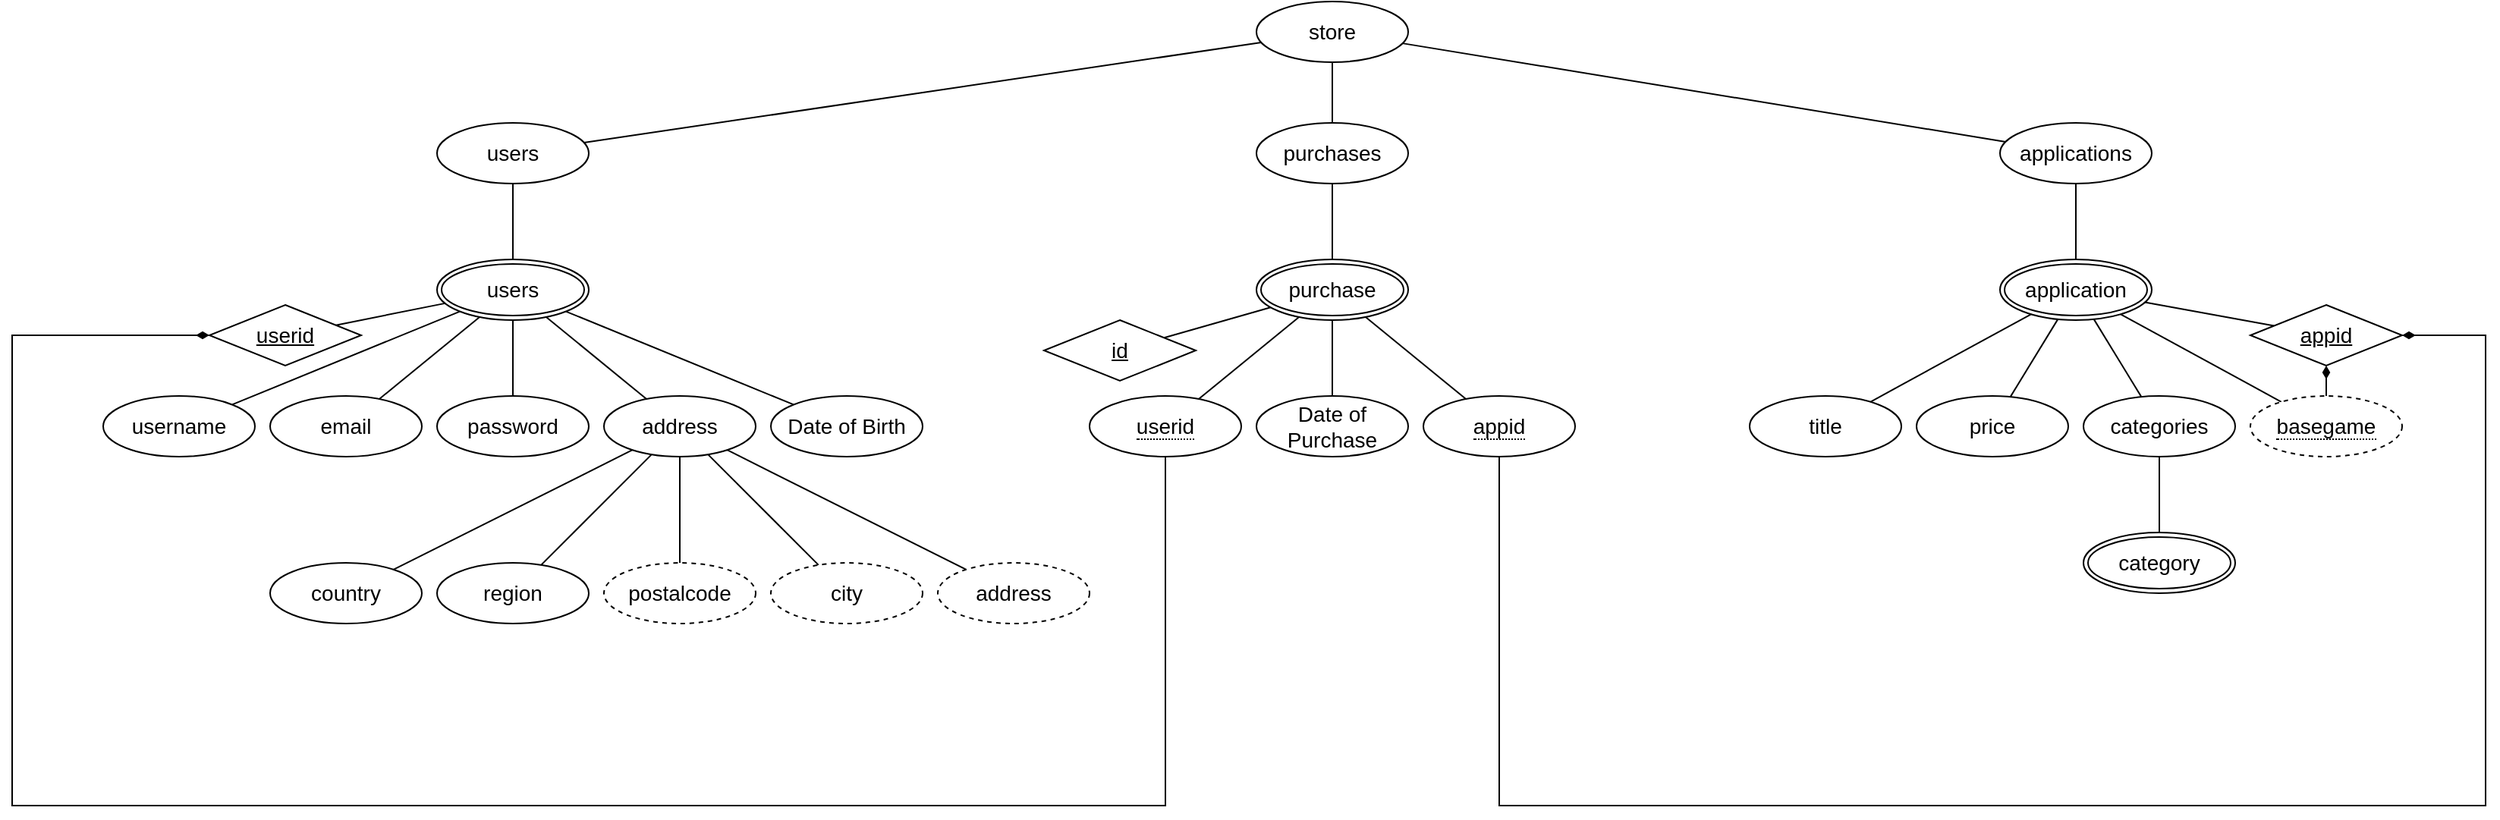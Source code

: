 <mxfile version="20.6.0" type="device"><diagram id="R2lEEEUBdFMjLlhIrx00" name="Page-1"><mxGraphModel dx="2272" dy="702" grid="1" gridSize="10" guides="1" tooltips="1" connect="1" arrows="1" fold="1" page="1" pageScale="1" pageWidth="850" pageHeight="1100" math="0" shadow="0" extFonts="Permanent Marker^https://fonts.googleapis.com/css?family=Permanent+Marker"><root><mxCell id="0"/><mxCell id="1" parent="0"/><mxCell id="Zv1W4tX3vCzEXgrTev0z-5" value="store" style="ellipse;whiteSpace=wrap;html=1;align=center;fontSize=14;" vertex="1" parent="1"><mxGeometry x="370" y="80" width="100" height="40" as="geometry"/></mxCell><mxCell id="Zv1W4tX3vCzEXgrTev0z-20" value="" style="edgeStyle=none;rounded=0;orthogonalLoop=1;jettySize=auto;html=1;fontSize=14;endArrow=none;endFill=0;" edge="1" parent="1" source="Zv1W4tX3vCzEXgrTev0z-6" target="Zv1W4tX3vCzEXgrTev0z-7"><mxGeometry relative="1" as="geometry"/></mxCell><mxCell id="Zv1W4tX3vCzEXgrTev0z-6" value="purchase" style="ellipse;shape=doubleEllipse;margin=3;whiteSpace=wrap;html=1;align=center;fontSize=14;" vertex="1" parent="1"><mxGeometry x="370" y="250" width="100" height="40" as="geometry"/></mxCell><mxCell id="Zv1W4tX3vCzEXgrTev0z-16" value="" style="rounded=0;orthogonalLoop=1;jettySize=auto;html=1;fontSize=14;endArrow=none;endFill=0;" edge="1" parent="1" source="Zv1W4tX3vCzEXgrTev0z-7" target="Zv1W4tX3vCzEXgrTev0z-5"><mxGeometry relative="1" as="geometry"/></mxCell><mxCell id="Zv1W4tX3vCzEXgrTev0z-7" value="purchases" style="ellipse;whiteSpace=wrap;html=1;align=center;fontSize=14;" vertex="1" parent="1"><mxGeometry x="370" y="160" width="100" height="40" as="geometry"/></mxCell><mxCell id="Zv1W4tX3vCzEXgrTev0z-17" value="" style="rounded=0;orthogonalLoop=1;jettySize=auto;html=1;fontSize=14;endArrow=none;endFill=0;" edge="1" parent="1" source="Zv1W4tX3vCzEXgrTev0z-8" target="Zv1W4tX3vCzEXgrTev0z-5"><mxGeometry relative="1" as="geometry"/></mxCell><mxCell id="Zv1W4tX3vCzEXgrTev0z-8" value="users" style="ellipse;whiteSpace=wrap;html=1;align=center;fontSize=14;" vertex="1" parent="1"><mxGeometry x="-170" y="160" width="100" height="40" as="geometry"/></mxCell><mxCell id="Zv1W4tX3vCzEXgrTev0z-18" value="" style="edgeStyle=none;rounded=0;orthogonalLoop=1;jettySize=auto;html=1;fontSize=14;endArrow=none;endFill=0;" edge="1" parent="1" source="Zv1W4tX3vCzEXgrTev0z-13" target="Zv1W4tX3vCzEXgrTev0z-5"><mxGeometry relative="1" as="geometry"/></mxCell><mxCell id="Zv1W4tX3vCzEXgrTev0z-13" value="applications" style="ellipse;whiteSpace=wrap;html=1;align=center;fontSize=14;" vertex="1" parent="1"><mxGeometry x="860" y="160" width="100" height="40" as="geometry"/></mxCell><mxCell id="Zv1W4tX3vCzEXgrTev0z-19" value="" style="edgeStyle=none;rounded=0;orthogonalLoop=1;jettySize=auto;html=1;fontSize=14;endArrow=none;endFill=0;" edge="1" parent="1" source="Zv1W4tX3vCzEXgrTev0z-14" target="Zv1W4tX3vCzEXgrTev0z-8"><mxGeometry relative="1" as="geometry"/></mxCell><mxCell id="Zv1W4tX3vCzEXgrTev0z-14" value="users" style="ellipse;shape=doubleEllipse;margin=3;whiteSpace=wrap;html=1;align=center;fontSize=14;" vertex="1" parent="1"><mxGeometry x="-170" y="250" width="100" height="40" as="geometry"/></mxCell><mxCell id="Zv1W4tX3vCzEXgrTev0z-21" value="" style="edgeStyle=none;rounded=0;orthogonalLoop=1;jettySize=auto;html=1;fontSize=14;endArrow=none;endFill=0;" edge="1" parent="1" source="Zv1W4tX3vCzEXgrTev0z-15" target="Zv1W4tX3vCzEXgrTev0z-13"><mxGeometry relative="1" as="geometry"/></mxCell><mxCell id="Zv1W4tX3vCzEXgrTev0z-15" value="application" style="ellipse;shape=doubleEllipse;margin=3;whiteSpace=wrap;html=1;align=center;fontSize=14;" vertex="1" parent="1"><mxGeometry x="860" y="250" width="100" height="40" as="geometry"/></mxCell><mxCell id="Zv1W4tX3vCzEXgrTev0z-32" style="edgeStyle=none;rounded=0;orthogonalLoop=1;jettySize=auto;html=1;fontSize=14;endArrow=none;endFill=0;" edge="1" parent="1" source="Zv1W4tX3vCzEXgrTev0z-22" target="Zv1W4tX3vCzEXgrTev0z-6"><mxGeometry relative="1" as="geometry"/></mxCell><mxCell id="Zv1W4tX3vCzEXgrTev0z-22" value="id" style="shape=rhombus;perimeter=rhombusPerimeter;whiteSpace=wrap;html=1;align=center;fontSize=14;fontStyle=4" vertex="1" parent="1"><mxGeometry x="230" y="290" width="100" height="40" as="geometry"/></mxCell><mxCell id="Zv1W4tX3vCzEXgrTev0z-54" value="" style="edgeStyle=none;rounded=0;orthogonalLoop=1;jettySize=auto;html=1;fontSize=14;endArrow=none;endFill=0;" edge="1" parent="1" source="Zv1W4tX3vCzEXgrTev0z-23" target="Zv1W4tX3vCzEXgrTev0z-46"><mxGeometry relative="1" as="geometry"/></mxCell><mxCell id="Zv1W4tX3vCzEXgrTev0z-23" value="address" style="ellipse;whiteSpace=wrap;html=1;align=center;dashed=1;fontSize=14;" vertex="1" parent="1"><mxGeometry x="160" y="450" width="100" height="40" as="geometry"/></mxCell><mxCell id="Zv1W4tX3vCzEXgrTev0z-67" style="edgeStyle=none;rounded=0;orthogonalLoop=1;jettySize=auto;html=1;fontSize=14;endArrow=none;endFill=0;" edge="1" parent="1" source="Zv1W4tX3vCzEXgrTev0z-24" target="Zv1W4tX3vCzEXgrTev0z-15"><mxGeometry relative="1" as="geometry"/></mxCell><mxCell id="Zv1W4tX3vCzEXgrTev0z-72" style="rounded=0;orthogonalLoop=1;jettySize=auto;html=1;exitX=0.5;exitY=0;exitDx=0;exitDy=0;fontSize=14;endArrow=diamondThin;endFill=1;" edge="1" parent="1" source="Zv1W4tX3vCzEXgrTev0z-24" target="Zv1W4tX3vCzEXgrTev0z-61"><mxGeometry relative="1" as="geometry"/></mxCell><mxCell id="Zv1W4tX3vCzEXgrTev0z-24" value="&lt;span style=&quot;border-bottom: 1px dotted&quot;&gt;basegame&lt;/span&gt;" style="ellipse;whiteSpace=wrap;html=1;align=center;fontSize=14;dashed=1;" vertex="1" parent="1"><mxGeometry x="1025" y="340" width="100" height="40" as="geometry"/></mxCell><mxCell id="Zv1W4tX3vCzEXgrTev0z-53" value="" style="edgeStyle=none;rounded=0;orthogonalLoop=1;jettySize=auto;html=1;fontSize=14;endArrow=none;endFill=0;" edge="1" parent="1" source="Zv1W4tX3vCzEXgrTev0z-25" target="Zv1W4tX3vCzEXgrTev0z-46"><mxGeometry relative="1" as="geometry"/></mxCell><mxCell id="Zv1W4tX3vCzEXgrTev0z-25" value="city" style="ellipse;whiteSpace=wrap;html=1;align=center;dashed=1;fontSize=14;" vertex="1" parent="1"><mxGeometry x="50" y="450" width="100" height="40" as="geometry"/></mxCell><mxCell id="Zv1W4tX3vCzEXgrTev0z-50" value="" style="edgeStyle=none;rounded=0;orthogonalLoop=1;jettySize=auto;html=1;fontSize=14;endArrow=none;endFill=0;" edge="1" parent="1" source="Zv1W4tX3vCzEXgrTev0z-26" target="Zv1W4tX3vCzEXgrTev0z-46"><mxGeometry relative="1" as="geometry"/></mxCell><mxCell id="Zv1W4tX3vCzEXgrTev0z-26" value="postalcode" style="ellipse;whiteSpace=wrap;html=1;align=center;dashed=1;fontSize=14;" vertex="1" parent="1"><mxGeometry x="-60" y="450" width="100" height="40" as="geometry"/></mxCell><mxCell id="Zv1W4tX3vCzEXgrTev0z-37" style="edgeStyle=none;rounded=0;orthogonalLoop=1;jettySize=auto;html=1;fontSize=14;endArrow=none;endFill=0;" edge="1" parent="1" source="Zv1W4tX3vCzEXgrTev0z-31" target="Zv1W4tX3vCzEXgrTev0z-6"><mxGeometry relative="1" as="geometry"/></mxCell><mxCell id="Zv1W4tX3vCzEXgrTev0z-70" style="edgeStyle=orthogonalEdgeStyle;rounded=0;orthogonalLoop=1;jettySize=auto;html=1;fontSize=14;endArrow=diamondThin;endFill=1;" edge="1" parent="1" source="Zv1W4tX3vCzEXgrTev0z-31" target="Zv1W4tX3vCzEXgrTev0z-55"><mxGeometry relative="1" as="geometry"><mxPoint x="320" y="440" as="sourcePoint"/><Array as="points"><mxPoint x="310" y="610"/><mxPoint x="-450" y="610"/><mxPoint x="-450" y="300"/></Array></mxGeometry></mxCell><mxCell id="Zv1W4tX3vCzEXgrTev0z-31" value="&lt;span style=&quot;border-bottom: 1px dotted&quot;&gt;userid&lt;/span&gt;" style="ellipse;whiteSpace=wrap;html=1;align=center;fontSize=14;" vertex="1" parent="1"><mxGeometry x="260" y="340" width="100" height="40" as="geometry"/></mxCell><mxCell id="Zv1W4tX3vCzEXgrTev0z-36" value="" style="edgeStyle=none;rounded=0;orthogonalLoop=1;jettySize=auto;html=1;fontSize=14;endArrow=none;endFill=0;" edge="1" parent="1" source="Zv1W4tX3vCzEXgrTev0z-33" target="Zv1W4tX3vCzEXgrTev0z-6"><mxGeometry relative="1" as="geometry"/></mxCell><mxCell id="Zv1W4tX3vCzEXgrTev0z-71" style="edgeStyle=orthogonalEdgeStyle;rounded=0;orthogonalLoop=1;jettySize=auto;html=1;exitX=0.5;exitY=1;exitDx=0;exitDy=0;fontSize=14;endArrow=diamondThin;endFill=1;" edge="1" parent="1" source="Zv1W4tX3vCzEXgrTev0z-33" target="Zv1W4tX3vCzEXgrTev0z-61"><mxGeometry relative="1" as="geometry"><Array as="points"><mxPoint x="530" y="610"/><mxPoint x="1180" y="610"/><mxPoint x="1180" y="300"/></Array></mxGeometry></mxCell><mxCell id="Zv1W4tX3vCzEXgrTev0z-33" value="&lt;span style=&quot;border-bottom: 1px dotted&quot;&gt;appid&lt;/span&gt;" style="ellipse;whiteSpace=wrap;html=1;align=center;fontSize=14;" vertex="1" parent="1"><mxGeometry x="480" y="340" width="100" height="40" as="geometry"/></mxCell><mxCell id="Zv1W4tX3vCzEXgrTev0z-35" value="" style="edgeStyle=none;rounded=0;orthogonalLoop=1;jettySize=auto;html=1;fontSize=14;endArrow=none;endFill=0;" edge="1" parent="1" source="Zv1W4tX3vCzEXgrTev0z-34" target="Zv1W4tX3vCzEXgrTev0z-6"><mxGeometry relative="1" as="geometry"/></mxCell><mxCell id="Zv1W4tX3vCzEXgrTev0z-34" value="Date of Purchase" style="ellipse;whiteSpace=wrap;html=1;align=center;fontSize=14;" vertex="1" parent="1"><mxGeometry x="370" y="340" width="100" height="40" as="geometry"/></mxCell><mxCell id="Zv1W4tX3vCzEXgrTev0z-45" style="edgeStyle=none;rounded=0;orthogonalLoop=1;jettySize=auto;html=1;fontSize=14;endArrow=none;endFill=0;" edge="1" parent="1" source="Zv1W4tX3vCzEXgrTev0z-38" target="Zv1W4tX3vCzEXgrTev0z-14"><mxGeometry relative="1" as="geometry"/></mxCell><mxCell id="Zv1W4tX3vCzEXgrTev0z-38" value="username" style="ellipse;whiteSpace=wrap;html=1;align=center;fontSize=14;" vertex="1" parent="1"><mxGeometry x="-390" y="340" width="100" height="40" as="geometry"/></mxCell><mxCell id="Zv1W4tX3vCzEXgrTev0z-42" value="" style="edgeStyle=none;rounded=0;orthogonalLoop=1;jettySize=auto;html=1;fontSize=14;endArrow=none;endFill=0;" edge="1" parent="1" source="Zv1W4tX3vCzEXgrTev0z-39" target="Zv1W4tX3vCzEXgrTev0z-14"><mxGeometry relative="1" as="geometry"/></mxCell><mxCell id="Zv1W4tX3vCzEXgrTev0z-39" value="email" style="ellipse;whiteSpace=wrap;html=1;align=center;fontSize=14;" vertex="1" parent="1"><mxGeometry x="-280" y="340" width="100" height="40" as="geometry"/></mxCell><mxCell id="Zv1W4tX3vCzEXgrTev0z-44" style="edgeStyle=none;rounded=0;orthogonalLoop=1;jettySize=auto;html=1;fontSize=14;endArrow=none;endFill=0;" edge="1" parent="1" source="Zv1W4tX3vCzEXgrTev0z-40" target="Zv1W4tX3vCzEXgrTev0z-14"><mxGeometry relative="1" as="geometry"/></mxCell><mxCell id="Zv1W4tX3vCzEXgrTev0z-40" value="Date of Birth" style="ellipse;whiteSpace=wrap;html=1;align=center;fontSize=14;" vertex="1" parent="1"><mxGeometry x="50" y="340" width="100" height="40" as="geometry"/></mxCell><mxCell id="Zv1W4tX3vCzEXgrTev0z-43" value="" style="edgeStyle=none;rounded=0;orthogonalLoop=1;jettySize=auto;html=1;fontSize=14;endArrow=none;endFill=0;" edge="1" parent="1" source="Zv1W4tX3vCzEXgrTev0z-41" target="Zv1W4tX3vCzEXgrTev0z-14"><mxGeometry relative="1" as="geometry"/></mxCell><mxCell id="Zv1W4tX3vCzEXgrTev0z-41" value="password" style="ellipse;whiteSpace=wrap;html=1;align=center;fontSize=14;" vertex="1" parent="1"><mxGeometry x="-170" y="340" width="100" height="40" as="geometry"/></mxCell><mxCell id="Zv1W4tX3vCzEXgrTev0z-47" style="edgeStyle=none;rounded=0;orthogonalLoop=1;jettySize=auto;html=1;fontSize=14;endArrow=none;endFill=0;" edge="1" parent="1" source="Zv1W4tX3vCzEXgrTev0z-46" target="Zv1W4tX3vCzEXgrTev0z-14"><mxGeometry relative="1" as="geometry"/></mxCell><mxCell id="Zv1W4tX3vCzEXgrTev0z-46" value="address" style="ellipse;whiteSpace=wrap;html=1;align=center;fontSize=14;" vertex="1" parent="1"><mxGeometry x="-60" y="340" width="100" height="40" as="geometry"/></mxCell><mxCell id="Zv1W4tX3vCzEXgrTev0z-52" value="" style="edgeStyle=none;rounded=0;orthogonalLoop=1;jettySize=auto;html=1;fontSize=14;endArrow=none;endFill=0;" edge="1" parent="1" source="Zv1W4tX3vCzEXgrTev0z-48" target="Zv1W4tX3vCzEXgrTev0z-46"><mxGeometry relative="1" as="geometry"/></mxCell><mxCell id="Zv1W4tX3vCzEXgrTev0z-48" value="country" style="ellipse;whiteSpace=wrap;html=1;align=center;fontSize=14;" vertex="1" parent="1"><mxGeometry x="-280" y="450" width="100" height="40" as="geometry"/></mxCell><mxCell id="Zv1W4tX3vCzEXgrTev0z-51" value="" style="edgeStyle=none;rounded=0;orthogonalLoop=1;jettySize=auto;html=1;fontSize=14;endArrow=none;endFill=0;" edge="1" parent="1" source="Zv1W4tX3vCzEXgrTev0z-49" target="Zv1W4tX3vCzEXgrTev0z-46"><mxGeometry relative="1" as="geometry"/></mxCell><mxCell id="Zv1W4tX3vCzEXgrTev0z-49" value="region" style="ellipse;whiteSpace=wrap;html=1;align=center;fontSize=14;" vertex="1" parent="1"><mxGeometry x="-170" y="450" width="100" height="40" as="geometry"/></mxCell><mxCell id="Zv1W4tX3vCzEXgrTev0z-63" value="" style="edgeStyle=none;rounded=0;orthogonalLoop=1;jettySize=auto;html=1;fontSize=14;endArrow=none;endFill=0;" edge="1" parent="1" source="Zv1W4tX3vCzEXgrTev0z-55" target="Zv1W4tX3vCzEXgrTev0z-14"><mxGeometry relative="1" as="geometry"/></mxCell><mxCell id="Zv1W4tX3vCzEXgrTev0z-55" value="userid" style="shape=rhombus;perimeter=rhombusPerimeter;whiteSpace=wrap;html=1;align=center;fontSize=14;fontStyle=4" vertex="1" parent="1"><mxGeometry x="-320" y="280" width="100" height="40" as="geometry"/></mxCell><mxCell id="Zv1W4tX3vCzEXgrTev0z-64" value="" style="edgeStyle=none;rounded=0;orthogonalLoop=1;jettySize=auto;html=1;fontSize=14;endArrow=none;endFill=0;" edge="1" parent="1" source="Zv1W4tX3vCzEXgrTev0z-58" target="Zv1W4tX3vCzEXgrTev0z-15"><mxGeometry relative="1" as="geometry"/></mxCell><mxCell id="Zv1W4tX3vCzEXgrTev0z-58" value="categories" style="ellipse;whiteSpace=wrap;html=1;align=center;fontSize=14;" vertex="1" parent="1"><mxGeometry x="915" y="340" width="100" height="40" as="geometry"/></mxCell><mxCell id="Zv1W4tX3vCzEXgrTev0z-66" style="edgeStyle=none;rounded=0;orthogonalLoop=1;jettySize=auto;html=1;fontSize=14;endArrow=none;endFill=0;" edge="1" parent="1" source="Zv1W4tX3vCzEXgrTev0z-59" target="Zv1W4tX3vCzEXgrTev0z-15"><mxGeometry relative="1" as="geometry"/></mxCell><mxCell id="Zv1W4tX3vCzEXgrTev0z-59" value="title" style="ellipse;whiteSpace=wrap;html=1;align=center;fontSize=14;" vertex="1" parent="1"><mxGeometry x="695" y="340" width="100" height="40" as="geometry"/></mxCell><mxCell id="Zv1W4tX3vCzEXgrTev0z-65" value="" style="edgeStyle=none;rounded=0;orthogonalLoop=1;jettySize=auto;html=1;fontSize=14;endArrow=none;endFill=0;" edge="1" parent="1" source="Zv1W4tX3vCzEXgrTev0z-60" target="Zv1W4tX3vCzEXgrTev0z-15"><mxGeometry relative="1" as="geometry"/></mxCell><mxCell id="Zv1W4tX3vCzEXgrTev0z-60" value="price" style="ellipse;whiteSpace=wrap;html=1;align=center;fontSize=14;" vertex="1" parent="1"><mxGeometry x="805" y="340" width="100" height="40" as="geometry"/></mxCell><mxCell id="Zv1W4tX3vCzEXgrTev0z-62" value="" style="edgeStyle=none;rounded=0;orthogonalLoop=1;jettySize=auto;html=1;fontSize=14;endArrow=none;endFill=0;" edge="1" parent="1" source="Zv1W4tX3vCzEXgrTev0z-61" target="Zv1W4tX3vCzEXgrTev0z-15"><mxGeometry relative="1" as="geometry"/></mxCell><mxCell id="Zv1W4tX3vCzEXgrTev0z-61" value="appid" style="shape=rhombus;perimeter=rhombusPerimeter;whiteSpace=wrap;html=1;align=center;fontSize=14;fontStyle=4" vertex="1" parent="1"><mxGeometry x="1025" y="280" width="100" height="40" as="geometry"/></mxCell><mxCell id="Zv1W4tX3vCzEXgrTev0z-69" value="" style="edgeStyle=none;rounded=0;orthogonalLoop=1;jettySize=auto;html=1;fontSize=14;endArrow=none;endFill=0;" edge="1" parent="1" source="Zv1W4tX3vCzEXgrTev0z-68" target="Zv1W4tX3vCzEXgrTev0z-58"><mxGeometry relative="1" as="geometry"/></mxCell><mxCell id="Zv1W4tX3vCzEXgrTev0z-68" value="category" style="ellipse;shape=doubleEllipse;margin=3;whiteSpace=wrap;html=1;align=center;fontSize=14;" vertex="1" parent="1"><mxGeometry x="915" y="430" width="100" height="40" as="geometry"/></mxCell></root></mxGraphModel></diagram></mxfile>